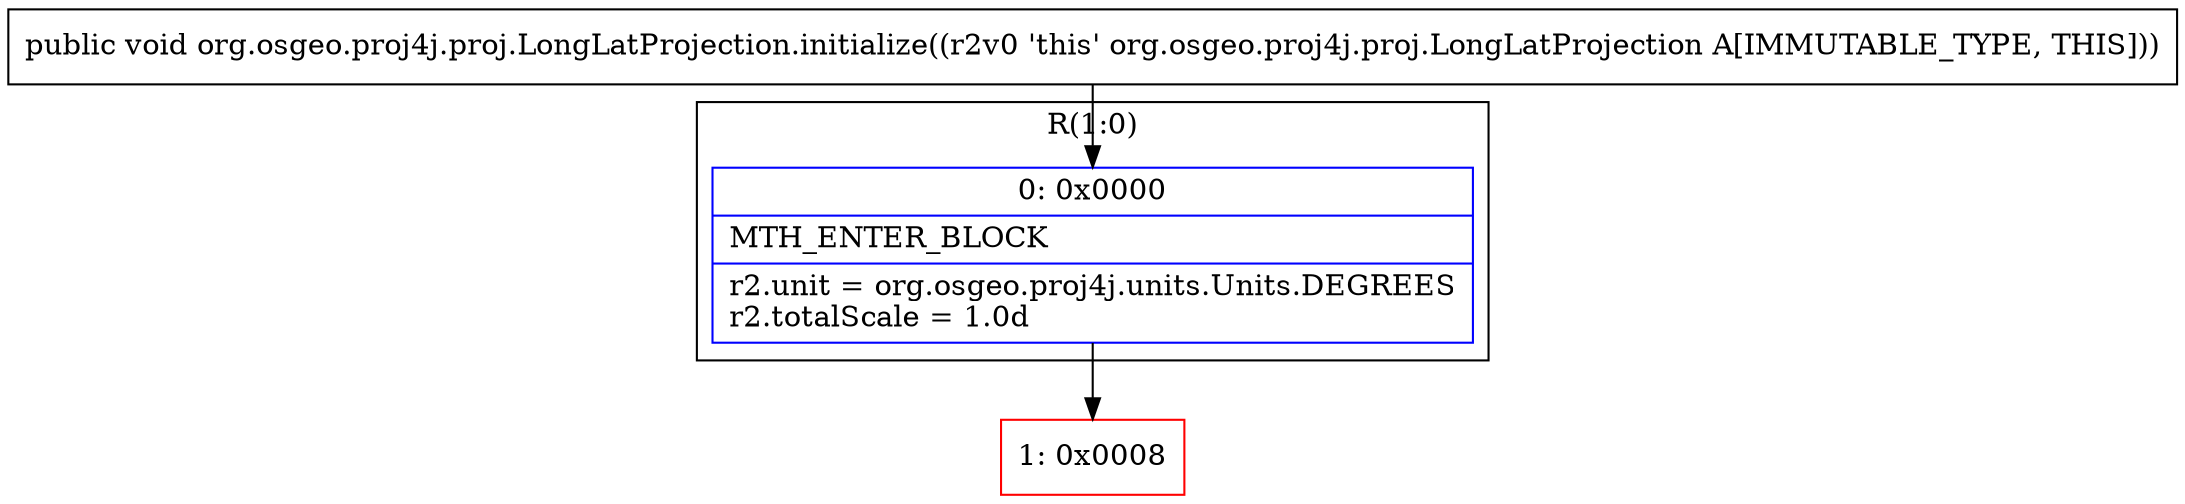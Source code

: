 digraph "CFG fororg.osgeo.proj4j.proj.LongLatProjection.initialize()V" {
subgraph cluster_Region_1979395631 {
label = "R(1:0)";
node [shape=record,color=blue];
Node_0 [shape=record,label="{0\:\ 0x0000|MTH_ENTER_BLOCK\l|r2.unit = org.osgeo.proj4j.units.Units.DEGREES\lr2.totalScale = 1.0d\l}"];
}
Node_1 [shape=record,color=red,label="{1\:\ 0x0008}"];
MethodNode[shape=record,label="{public void org.osgeo.proj4j.proj.LongLatProjection.initialize((r2v0 'this' org.osgeo.proj4j.proj.LongLatProjection A[IMMUTABLE_TYPE, THIS])) }"];
MethodNode -> Node_0;
Node_0 -> Node_1;
}

